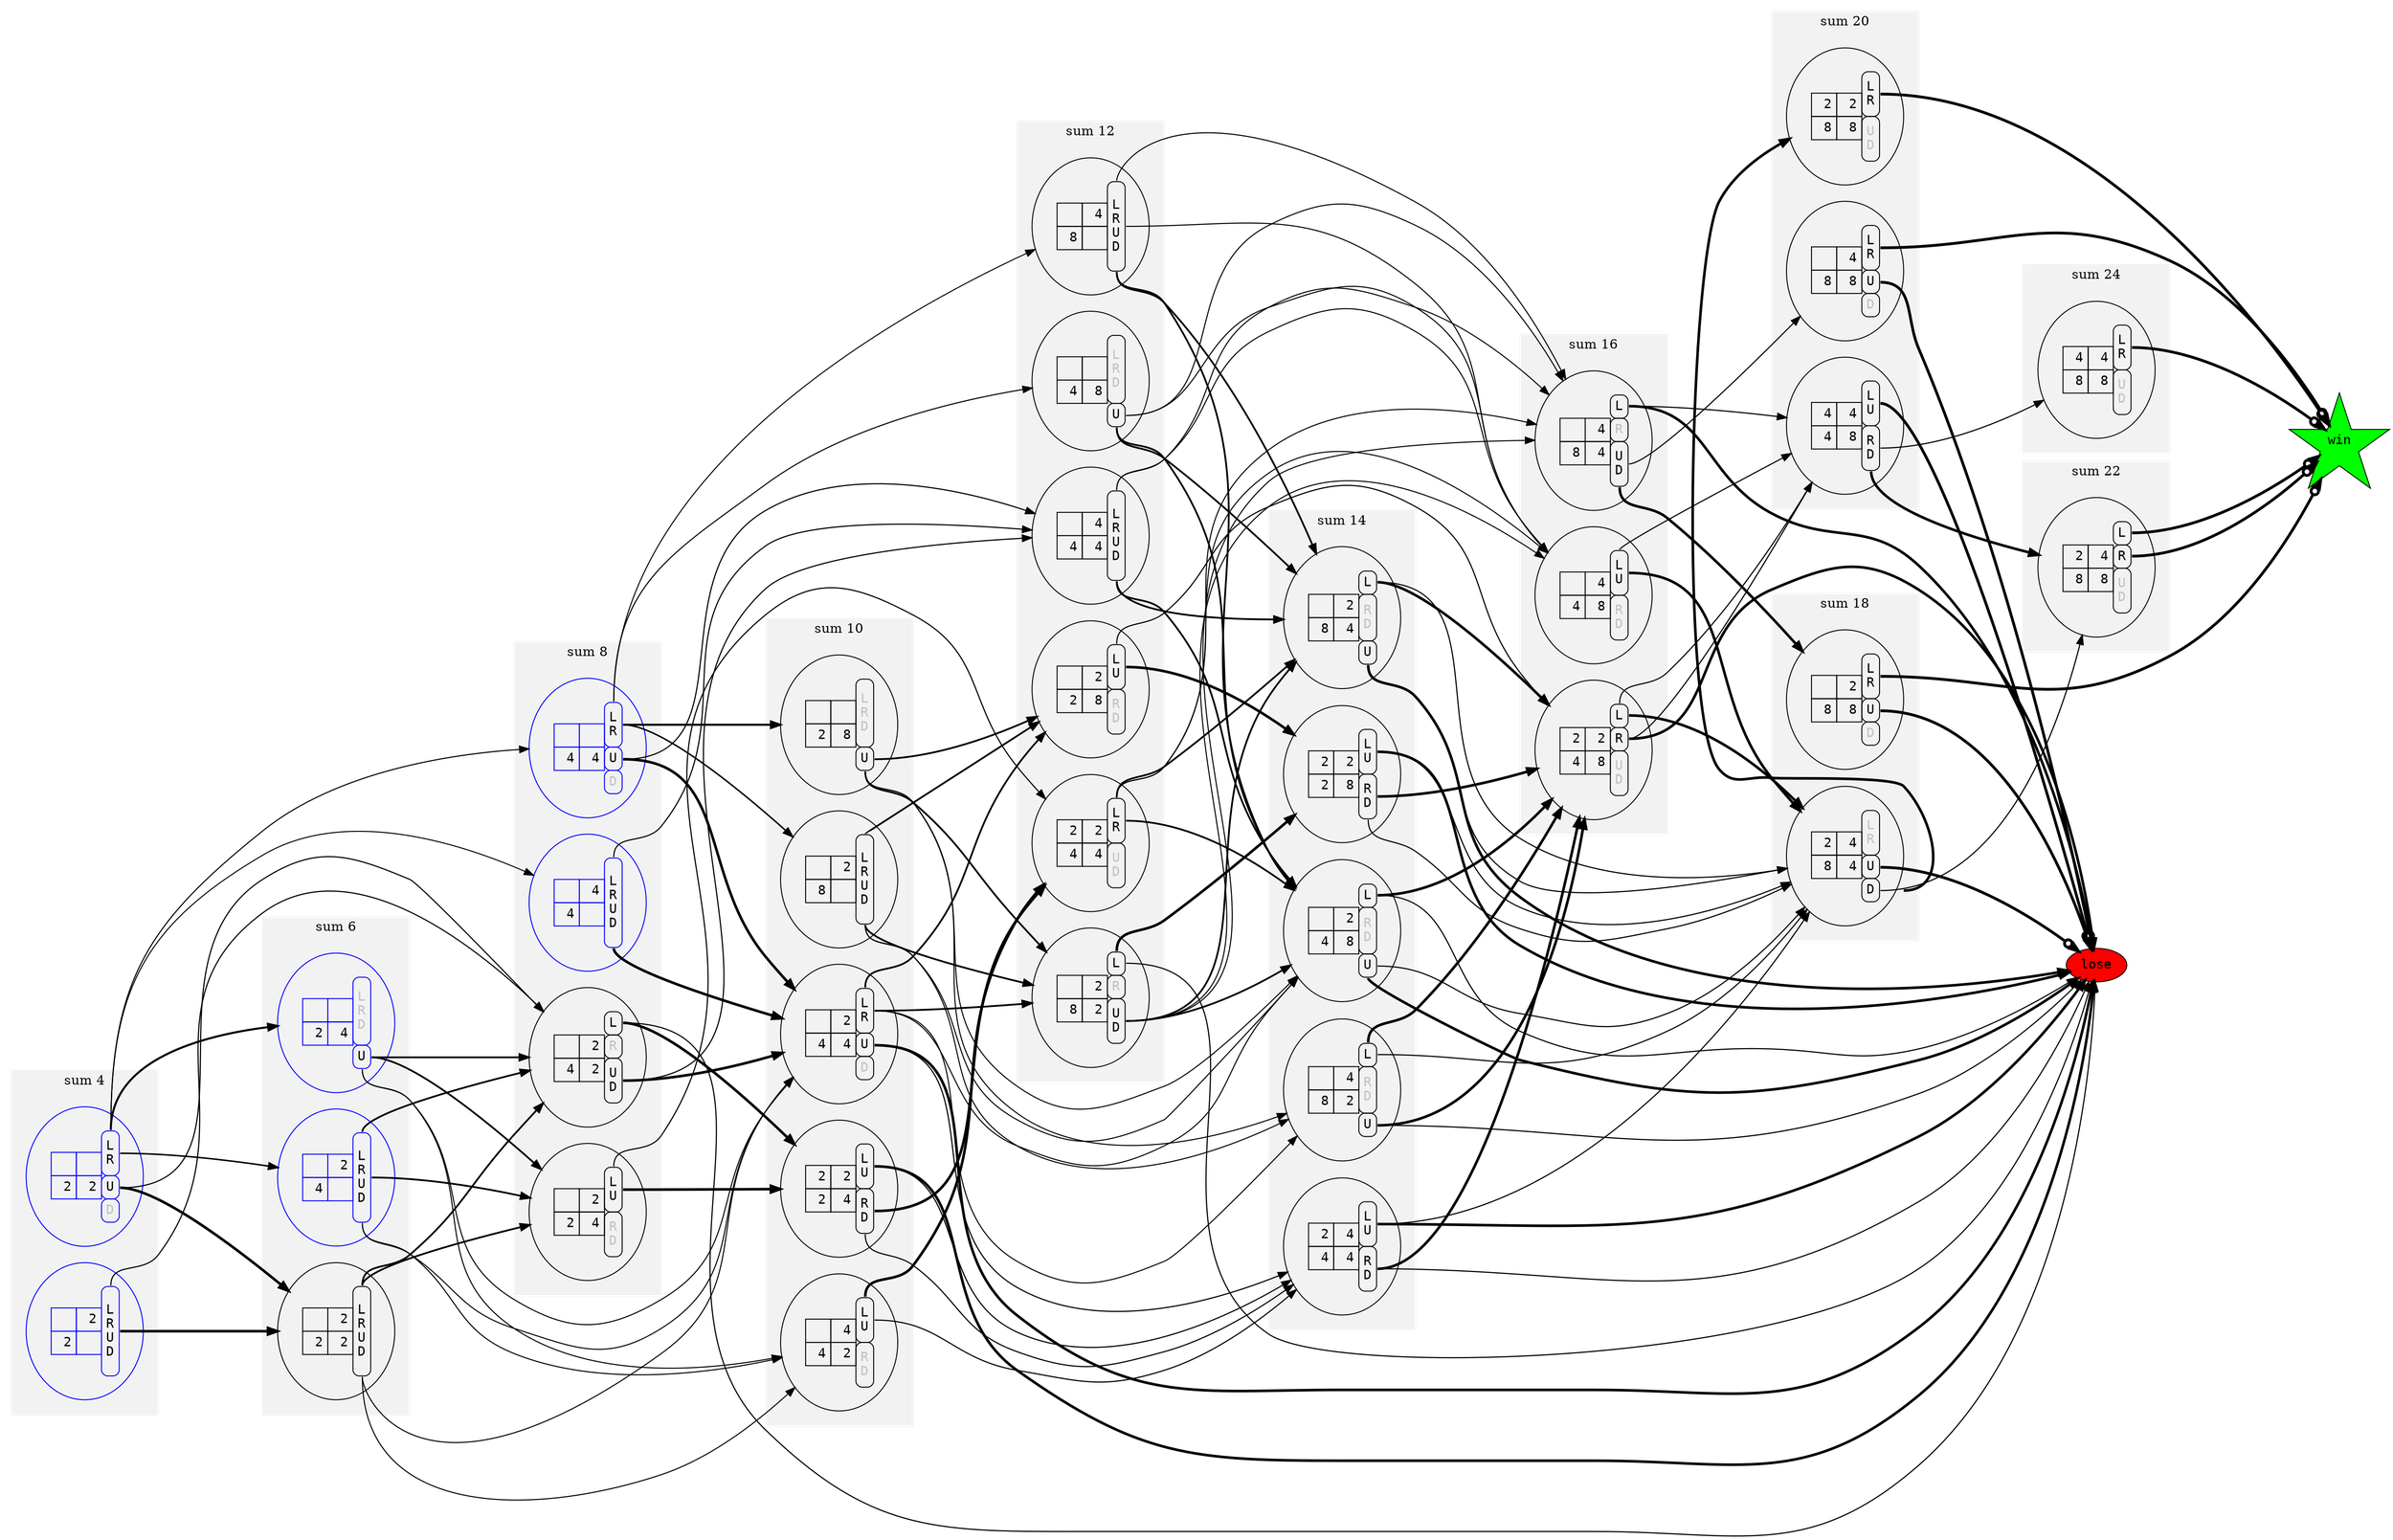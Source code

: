 digraph {
  bgcolor = transparent;
  rankdir = LR;
  nodesep = 0.25;
  ranksep = 2;
  node [fontname="Courier"];
  subgraph cluster_4 { label="sum 4"; style=filled; color=grey95; margin=16; s0_0_1_1; s0_1_1_0; }
  subgraph cluster_6 { label="sum 6"; style=filled; color=grey95; margin=16; s0_1_1_1; s0_0_1_2; s0_1_2_0; }
  subgraph cluster_8 { label="sum 8"; style=filled; color=grey95; margin=16; s0_0_2_2; s0_1_1_2; s0_1_2_1; s0_2_2_0; }
  subgraph cluster_10 { label="sum 10"; style=filled; color=grey95; margin=16; s0_1_2_2; s0_2_2_1; s1_1_1_2; s0_0_1_3; s0_1_3_0; }
  subgraph cluster_12 { label="sum 12"; style=filled; color=grey95; margin=16; s0_2_2_2; s1_1_2_2; s0_0_2_3; s0_1_1_3; s0_1_3_1; s0_2_3_0; }
  subgraph cluster_14 { label="sum 14"; style=filled; color=grey95; margin=16; s1_2_2_2; s0_1_2_3; s0_1_3_2; s0_2_3_1; s1_1_1_3; }
  subgraph cluster_16 { label="sum 16"; style=filled; color=grey95; margin=16; s0_2_2_3; s0_2_3_2; s1_1_2_3; }
  subgraph cluster_18 { label="sum 18"; style=filled; color=grey95; margin=16; s0_1_3_3; s1_2_3_2; }
  subgraph cluster_20 { label="sum 20"; style=filled; color=grey95; margin=16; s0_2_3_3; s1_1_3_3; s2_2_2_3; }
  subgraph cluster_22 { label="sum 22"; style=filled; color=grey95; margin=16; s1_2_3_3; }
  subgraph cluster_24 { label="sum 24"; style=filled; color=grey95; margin=16; s2_2_3_3; }
  s0_0_0_0 [label="lose", style=filled, fillcolor=red];
  s0_0_0_4 [label="win", shape=star, style=filled, fillcolor=green];
  s0_0_1_1 [color="blue", label=<<TABLE CELLSPACING="0" CELLPADDING="4" BORDER="0">
  <TR>
    <TD COLSPAN="2">&nbsp;</TD>
    <TD BORDER="1" ROWSPAN="2" STYLE="ROUNDED" PORT="left_right">L<BR/>R</TD>
  </TR>
  <TR>
    <TD BORDER="1">&nbsp;&nbsp;</TD>
    <TD BORDER="1">&nbsp;&nbsp;</TD>
    
  </TR>
  <TR>
    <TD BORDER="1">&nbsp;2</TD>
    <TD BORDER="1">&nbsp;2</TD>
    <TD BORDER="1" ROWSPAN="1" STYLE="ROUNDED" PORT="up">U</TD>
  </TR>
  <TR>
    <TD COLSPAN="2" BORDER="0">&nbsp;</TD>
    <TD BORDER="1" ROWSPAN="1" STYLE="ROUNDED"><FONT COLOR="grey">D</FONT></TD>
  </TR>
</TABLE>>];
  s0_1_1_0 [color="blue", label=<<TABLE CELLSPACING="0" CELLPADDING="4" BORDER="0">
  <TR>
    <TD COLSPAN="2">&nbsp;</TD>
    <TD BORDER="1" ROWSPAN="4" STYLE="ROUNDED" PORT="left_right_up_down">L<BR/>R<BR/>U<BR/>D</TD>
  </TR>
  <TR>
    <TD BORDER="1">&nbsp;&nbsp;</TD>
    <TD BORDER="1">&nbsp;2</TD>
    
  </TR>
  <TR>
    <TD BORDER="1">&nbsp;2</TD>
    <TD BORDER="1">&nbsp;&nbsp;</TD>
    
  </TR>
  <TR>
    <TD COLSPAN="2" BORDER="0">&nbsp;</TD>
    
  </TR>
</TABLE>>];
  s0_1_1_1 [label=<<TABLE CELLSPACING="0" CELLPADDING="4" BORDER="0">
  <TR>
    <TD COLSPAN="2">&nbsp;</TD>
    <TD BORDER="1" ROWSPAN="4" STYLE="ROUNDED" PORT="left_right_up_down">L<BR/>R<BR/>U<BR/>D</TD>
  </TR>
  <TR>
    <TD BORDER="1">&nbsp;&nbsp;</TD>
    <TD BORDER="1">&nbsp;2</TD>
    
  </TR>
  <TR>
    <TD BORDER="1">&nbsp;2</TD>
    <TD BORDER="1">&nbsp;2</TD>
    
  </TR>
  <TR>
    <TD COLSPAN="2" BORDER="0">&nbsp;</TD>
    
  </TR>
</TABLE>>];
  s0_0_1_2 [color="blue", label=<<TABLE CELLSPACING="0" CELLPADDING="4" BORDER="0">
  <TR>
    <TD COLSPAN="2">&nbsp;</TD>
    <TD BORDER="1" ROWSPAN="3" STYLE="ROUNDED"><FONT COLOR="grey">L<BR/>R<BR/>D</FONT></TD>
  </TR>
  <TR>
    <TD BORDER="1">&nbsp;&nbsp;</TD>
    <TD BORDER="1">&nbsp;&nbsp;</TD>
    
  </TR>
  <TR>
    <TD BORDER="1">&nbsp;2</TD>
    <TD BORDER="1">&nbsp;4</TD>
    
  </TR>
  <TR>
    <TD COLSPAN="2" BORDER="0">&nbsp;</TD>
    <TD BORDER="1" ROWSPAN="1" STYLE="ROUNDED" PORT="up">U</TD>
  </TR>
</TABLE>>];
  s0_1_2_0 [color="blue", label=<<TABLE CELLSPACING="0" CELLPADDING="4" BORDER="0">
  <TR>
    <TD COLSPAN="2">&nbsp;</TD>
    <TD BORDER="1" ROWSPAN="4" STYLE="ROUNDED" PORT="left_right_up_down">L<BR/>R<BR/>U<BR/>D</TD>
  </TR>
  <TR>
    <TD BORDER="1">&nbsp;&nbsp;</TD>
    <TD BORDER="1">&nbsp;2</TD>
    
  </TR>
  <TR>
    <TD BORDER="1">&nbsp;4</TD>
    <TD BORDER="1">&nbsp;&nbsp;</TD>
    
  </TR>
  <TR>
    <TD COLSPAN="2" BORDER="0">&nbsp;</TD>
    
  </TR>
</TABLE>>];
  s0_0_2_2 [color="blue", label=<<TABLE CELLSPACING="0" CELLPADDING="4" BORDER="0">
  <TR>
    <TD COLSPAN="2">&nbsp;</TD>
    <TD BORDER="1" ROWSPAN="2" STYLE="ROUNDED" PORT="left_right">L<BR/>R</TD>
  </TR>
  <TR>
    <TD BORDER="1">&nbsp;&nbsp;</TD>
    <TD BORDER="1">&nbsp;&nbsp;</TD>
    
  </TR>
  <TR>
    <TD BORDER="1">&nbsp;4</TD>
    <TD BORDER="1">&nbsp;4</TD>
    <TD BORDER="1" ROWSPAN="1" STYLE="ROUNDED" PORT="up">U</TD>
  </TR>
  <TR>
    <TD COLSPAN="2" BORDER="0">&nbsp;</TD>
    <TD BORDER="1" ROWSPAN="1" STYLE="ROUNDED"><FONT COLOR="grey">D</FONT></TD>
  </TR>
</TABLE>>];
  s0_1_1_2 [label=<<TABLE CELLSPACING="0" CELLPADDING="4" BORDER="0">
  <TR>
    <TD COLSPAN="2">&nbsp;</TD>
    <TD BORDER="1" ROWSPAN="2" STYLE="ROUNDED" PORT="left_up">L<BR/>U</TD>
  </TR>
  <TR>
    <TD BORDER="1">&nbsp;&nbsp;</TD>
    <TD BORDER="1">&nbsp;2</TD>
    
  </TR>
  <TR>
    <TD BORDER="1">&nbsp;2</TD>
    <TD BORDER="1">&nbsp;4</TD>
    <TD BORDER="1" ROWSPAN="2" STYLE="ROUNDED"><FONT COLOR="grey">R<BR/>D</FONT></TD>
  </TR>
  <TR>
    <TD COLSPAN="2" BORDER="0">&nbsp;</TD>
    
  </TR>
</TABLE>>];
  s0_1_2_1 [label=<<TABLE CELLSPACING="0" CELLPADDING="4" BORDER="0">
  <TR>
    <TD COLSPAN="2">&nbsp;</TD>
    <TD BORDER="1" ROWSPAN="1" STYLE="ROUNDED" PORT="left">L</TD>
  </TR>
  <TR>
    <TD BORDER="1">&nbsp;&nbsp;</TD>
    <TD BORDER="1">&nbsp;2</TD>
    <TD BORDER="1" ROWSPAN="1" STYLE="ROUNDED"><FONT COLOR="grey">R</FONT></TD>
  </TR>
  <TR>
    <TD BORDER="1">&nbsp;4</TD>
    <TD BORDER="1">&nbsp;2</TD>
    <TD BORDER="1" ROWSPAN="2" STYLE="ROUNDED" PORT="up_down">U<BR/>D</TD>
  </TR>
  <TR>
    <TD COLSPAN="2" BORDER="0">&nbsp;</TD>
    
  </TR>
</TABLE>>];
  s0_2_2_0 [color="blue", label=<<TABLE CELLSPACING="0" CELLPADDING="4" BORDER="0">
  <TR>
    <TD COLSPAN="2">&nbsp;</TD>
    <TD BORDER="1" ROWSPAN="4" STYLE="ROUNDED" PORT="left_right_up_down">L<BR/>R<BR/>U<BR/>D</TD>
  </TR>
  <TR>
    <TD BORDER="1">&nbsp;&nbsp;</TD>
    <TD BORDER="1">&nbsp;4</TD>
    
  </TR>
  <TR>
    <TD BORDER="1">&nbsp;4</TD>
    <TD BORDER="1">&nbsp;&nbsp;</TD>
    
  </TR>
  <TR>
    <TD COLSPAN="2" BORDER="0">&nbsp;</TD>
    
  </TR>
</TABLE>>];
  s0_1_2_2 [label=<<TABLE CELLSPACING="0" CELLPADDING="4" BORDER="0">
  <TR>
    <TD COLSPAN="2">&nbsp;</TD>
    <TD BORDER="1" ROWSPAN="2" STYLE="ROUNDED" PORT="left_right">L<BR/>R</TD>
  </TR>
  <TR>
    <TD BORDER="1">&nbsp;&nbsp;</TD>
    <TD BORDER="1">&nbsp;2</TD>
    
  </TR>
  <TR>
    <TD BORDER="1">&nbsp;4</TD>
    <TD BORDER="1">&nbsp;4</TD>
    <TD BORDER="1" ROWSPAN="1" STYLE="ROUNDED" PORT="up">U</TD>
  </TR>
  <TR>
    <TD COLSPAN="2" BORDER="0">&nbsp;</TD>
    <TD BORDER="1" ROWSPAN="1" STYLE="ROUNDED"><FONT COLOR="grey">D</FONT></TD>
  </TR>
</TABLE>>];
  s0_2_2_1 [label=<<TABLE CELLSPACING="0" CELLPADDING="4" BORDER="0">
  <TR>
    <TD COLSPAN="2">&nbsp;</TD>
    <TD BORDER="1" ROWSPAN="2" STYLE="ROUNDED" PORT="left_up">L<BR/>U</TD>
  </TR>
  <TR>
    <TD BORDER="1">&nbsp;&nbsp;</TD>
    <TD BORDER="1">&nbsp;4</TD>
    
  </TR>
  <TR>
    <TD BORDER="1">&nbsp;4</TD>
    <TD BORDER="1">&nbsp;2</TD>
    <TD BORDER="1" ROWSPAN="2" STYLE="ROUNDED"><FONT COLOR="grey">R<BR/>D</FONT></TD>
  </TR>
  <TR>
    <TD COLSPAN="2" BORDER="0">&nbsp;</TD>
    
  </TR>
</TABLE>>];
  s1_1_1_2 [label=<<TABLE CELLSPACING="0" CELLPADDING="4" BORDER="0">
  <TR>
    <TD COLSPAN="2">&nbsp;</TD>
    <TD BORDER="1" ROWSPAN="2" STYLE="ROUNDED" PORT="left_up">L<BR/>U</TD>
  </TR>
  <TR>
    <TD BORDER="1">&nbsp;2</TD>
    <TD BORDER="1">&nbsp;2</TD>
    
  </TR>
  <TR>
    <TD BORDER="1">&nbsp;2</TD>
    <TD BORDER="1">&nbsp;4</TD>
    <TD BORDER="1" ROWSPAN="2" STYLE="ROUNDED" PORT="right_down">R<BR/>D</TD>
  </TR>
  <TR>
    <TD COLSPAN="2" BORDER="0">&nbsp;</TD>
    
  </TR>
</TABLE>>];
  s0_0_1_3 [label=<<TABLE CELLSPACING="0" CELLPADDING="4" BORDER="0">
  <TR>
    <TD COLSPAN="2">&nbsp;</TD>
    <TD BORDER="1" ROWSPAN="3" STYLE="ROUNDED"><FONT COLOR="grey">L<BR/>R<BR/>D</FONT></TD>
  </TR>
  <TR>
    <TD BORDER="1">&nbsp;&nbsp;</TD>
    <TD BORDER="1">&nbsp;&nbsp;</TD>
    
  </TR>
  <TR>
    <TD BORDER="1">&nbsp;2</TD>
    <TD BORDER="1">&nbsp;8</TD>
    
  </TR>
  <TR>
    <TD COLSPAN="2" BORDER="0">&nbsp;</TD>
    <TD BORDER="1" ROWSPAN="1" STYLE="ROUNDED" PORT="up">U</TD>
  </TR>
</TABLE>>];
  s0_1_3_0 [label=<<TABLE CELLSPACING="0" CELLPADDING="4" BORDER="0">
  <TR>
    <TD COLSPAN="2">&nbsp;</TD>
    <TD BORDER="1" ROWSPAN="4" STYLE="ROUNDED" PORT="left_right_up_down">L<BR/>R<BR/>U<BR/>D</TD>
  </TR>
  <TR>
    <TD BORDER="1">&nbsp;&nbsp;</TD>
    <TD BORDER="1">&nbsp;2</TD>
    
  </TR>
  <TR>
    <TD BORDER="1">&nbsp;8</TD>
    <TD BORDER="1">&nbsp;&nbsp;</TD>
    
  </TR>
  <TR>
    <TD COLSPAN="2" BORDER="0">&nbsp;</TD>
    
  </TR>
</TABLE>>];
  s0_2_2_2 [label=<<TABLE CELLSPACING="0" CELLPADDING="4" BORDER="0">
  <TR>
    <TD COLSPAN="2">&nbsp;</TD>
    <TD BORDER="1" ROWSPAN="4" STYLE="ROUNDED" PORT="left_right_up_down">L<BR/>R<BR/>U<BR/>D</TD>
  </TR>
  <TR>
    <TD BORDER="1">&nbsp;&nbsp;</TD>
    <TD BORDER="1">&nbsp;4</TD>
    
  </TR>
  <TR>
    <TD BORDER="1">&nbsp;4</TD>
    <TD BORDER="1">&nbsp;4</TD>
    
  </TR>
  <TR>
    <TD COLSPAN="2" BORDER="0">&nbsp;</TD>
    
  </TR>
</TABLE>>];
  s1_1_2_2 [label=<<TABLE CELLSPACING="0" CELLPADDING="4" BORDER="0">
  <TR>
    <TD COLSPAN="2">&nbsp;</TD>
    <TD BORDER="1" ROWSPAN="2" STYLE="ROUNDED" PORT="left_right">L<BR/>R</TD>
  </TR>
  <TR>
    <TD BORDER="1">&nbsp;2</TD>
    <TD BORDER="1">&nbsp;2</TD>
    
  </TR>
  <TR>
    <TD BORDER="1">&nbsp;4</TD>
    <TD BORDER="1">&nbsp;4</TD>
    <TD BORDER="1" ROWSPAN="2" STYLE="ROUNDED"><FONT COLOR="grey">U<BR/>D</FONT></TD>
  </TR>
  <TR>
    <TD COLSPAN="2" BORDER="0">&nbsp;</TD>
    
  </TR>
</TABLE>>];
  s0_0_2_3 [label=<<TABLE CELLSPACING="0" CELLPADDING="4" BORDER="0">
  <TR>
    <TD COLSPAN="2">&nbsp;</TD>
    <TD BORDER="1" ROWSPAN="3" STYLE="ROUNDED"><FONT COLOR="grey">L<BR/>R<BR/>D</FONT></TD>
  </TR>
  <TR>
    <TD BORDER="1">&nbsp;&nbsp;</TD>
    <TD BORDER="1">&nbsp;&nbsp;</TD>
    
  </TR>
  <TR>
    <TD BORDER="1">&nbsp;4</TD>
    <TD BORDER="1">&nbsp;8</TD>
    
  </TR>
  <TR>
    <TD COLSPAN="2" BORDER="0">&nbsp;</TD>
    <TD BORDER="1" ROWSPAN="1" STYLE="ROUNDED" PORT="up">U</TD>
  </TR>
</TABLE>>];
  s0_1_1_3 [label=<<TABLE CELLSPACING="0" CELLPADDING="4" BORDER="0">
  <TR>
    <TD COLSPAN="2">&nbsp;</TD>
    <TD BORDER="1" ROWSPAN="2" STYLE="ROUNDED" PORT="left_up">L<BR/>U</TD>
  </TR>
  <TR>
    <TD BORDER="1">&nbsp;&nbsp;</TD>
    <TD BORDER="1">&nbsp;2</TD>
    
  </TR>
  <TR>
    <TD BORDER="1">&nbsp;2</TD>
    <TD BORDER="1">&nbsp;8</TD>
    <TD BORDER="1" ROWSPAN="2" STYLE="ROUNDED"><FONT COLOR="grey">R<BR/>D</FONT></TD>
  </TR>
  <TR>
    <TD COLSPAN="2" BORDER="0">&nbsp;</TD>
    
  </TR>
</TABLE>>];
  s0_1_3_1 [label=<<TABLE CELLSPACING="0" CELLPADDING="4" BORDER="0">
  <TR>
    <TD COLSPAN="2">&nbsp;</TD>
    <TD BORDER="1" ROWSPAN="1" STYLE="ROUNDED" PORT="left">L</TD>
  </TR>
  <TR>
    <TD BORDER="1">&nbsp;&nbsp;</TD>
    <TD BORDER="1">&nbsp;2</TD>
    <TD BORDER="1" ROWSPAN="1" STYLE="ROUNDED"><FONT COLOR="grey">R</FONT></TD>
  </TR>
  <TR>
    <TD BORDER="1">&nbsp;8</TD>
    <TD BORDER="1">&nbsp;2</TD>
    <TD BORDER="1" ROWSPAN="2" STYLE="ROUNDED" PORT="up_down">U<BR/>D</TD>
  </TR>
  <TR>
    <TD COLSPAN="2" BORDER="0">&nbsp;</TD>
    
  </TR>
</TABLE>>];
  s0_2_3_0 [label=<<TABLE CELLSPACING="0" CELLPADDING="4" BORDER="0">
  <TR>
    <TD COLSPAN="2">&nbsp;</TD>
    <TD BORDER="1" ROWSPAN="4" STYLE="ROUNDED" PORT="left_right_up_down">L<BR/>R<BR/>U<BR/>D</TD>
  </TR>
  <TR>
    <TD BORDER="1">&nbsp;&nbsp;</TD>
    <TD BORDER="1">&nbsp;4</TD>
    
  </TR>
  <TR>
    <TD BORDER="1">&nbsp;8</TD>
    <TD BORDER="1">&nbsp;&nbsp;</TD>
    
  </TR>
  <TR>
    <TD COLSPAN="2" BORDER="0">&nbsp;</TD>
    
  </TR>
</TABLE>>];
  s1_2_2_2 [label=<<TABLE CELLSPACING="0" CELLPADDING="4" BORDER="0">
  <TR>
    <TD COLSPAN="2">&nbsp;</TD>
    <TD BORDER="1" ROWSPAN="2" STYLE="ROUNDED" PORT="left_up">L<BR/>U</TD>
  </TR>
  <TR>
    <TD BORDER="1">&nbsp;2</TD>
    <TD BORDER="1">&nbsp;4</TD>
    
  </TR>
  <TR>
    <TD BORDER="1">&nbsp;4</TD>
    <TD BORDER="1">&nbsp;4</TD>
    <TD BORDER="1" ROWSPAN="2" STYLE="ROUNDED" PORT="right_down">R<BR/>D</TD>
  </TR>
  <TR>
    <TD COLSPAN="2" BORDER="0">&nbsp;</TD>
    
  </TR>
</TABLE>>];
  s0_1_2_3 [label=<<TABLE CELLSPACING="0" CELLPADDING="4" BORDER="0">
  <TR>
    <TD COLSPAN="2">&nbsp;</TD>
    <TD BORDER="1" ROWSPAN="1" STYLE="ROUNDED" PORT="left">L</TD>
  </TR>
  <TR>
    <TD BORDER="1">&nbsp;&nbsp;</TD>
    <TD BORDER="1">&nbsp;2</TD>
    <TD BORDER="1" ROWSPAN="2" STYLE="ROUNDED"><FONT COLOR="grey">R<BR/>D</FONT></TD>
  </TR>
  <TR>
    <TD BORDER="1">&nbsp;4</TD>
    <TD BORDER="1">&nbsp;8</TD>
    
  </TR>
  <TR>
    <TD COLSPAN="2" BORDER="0">&nbsp;</TD>
    <TD BORDER="1" ROWSPAN="1" STYLE="ROUNDED" PORT="up">U</TD>
  </TR>
</TABLE>>];
  s0_1_3_2 [label=<<TABLE CELLSPACING="0" CELLPADDING="4" BORDER="0">
  <TR>
    <TD COLSPAN="2">&nbsp;</TD>
    <TD BORDER="1" ROWSPAN="1" STYLE="ROUNDED" PORT="left">L</TD>
  </TR>
  <TR>
    <TD BORDER="1">&nbsp;&nbsp;</TD>
    <TD BORDER="1">&nbsp;2</TD>
    <TD BORDER="1" ROWSPAN="2" STYLE="ROUNDED"><FONT COLOR="grey">R<BR/>D</FONT></TD>
  </TR>
  <TR>
    <TD BORDER="1">&nbsp;8</TD>
    <TD BORDER="1">&nbsp;4</TD>
    
  </TR>
  <TR>
    <TD COLSPAN="2" BORDER="0">&nbsp;</TD>
    <TD BORDER="1" ROWSPAN="1" STYLE="ROUNDED" PORT="up">U</TD>
  </TR>
</TABLE>>];
  s0_2_3_1 [label=<<TABLE CELLSPACING="0" CELLPADDING="4" BORDER="0">
  <TR>
    <TD COLSPAN="2">&nbsp;</TD>
    <TD BORDER="1" ROWSPAN="1" STYLE="ROUNDED" PORT="left">L</TD>
  </TR>
  <TR>
    <TD BORDER="1">&nbsp;&nbsp;</TD>
    <TD BORDER="1">&nbsp;4</TD>
    <TD BORDER="1" ROWSPAN="2" STYLE="ROUNDED"><FONT COLOR="grey">R<BR/>D</FONT></TD>
  </TR>
  <TR>
    <TD BORDER="1">&nbsp;8</TD>
    <TD BORDER="1">&nbsp;2</TD>
    
  </TR>
  <TR>
    <TD COLSPAN="2" BORDER="0">&nbsp;</TD>
    <TD BORDER="1" ROWSPAN="1" STYLE="ROUNDED" PORT="up">U</TD>
  </TR>
</TABLE>>];
  s1_1_1_3 [label=<<TABLE CELLSPACING="0" CELLPADDING="4" BORDER="0">
  <TR>
    <TD COLSPAN="2">&nbsp;</TD>
    <TD BORDER="1" ROWSPAN="2" STYLE="ROUNDED" PORT="left_up">L<BR/>U</TD>
  </TR>
  <TR>
    <TD BORDER="1">&nbsp;2</TD>
    <TD BORDER="1">&nbsp;2</TD>
    
  </TR>
  <TR>
    <TD BORDER="1">&nbsp;2</TD>
    <TD BORDER="1">&nbsp;8</TD>
    <TD BORDER="1" ROWSPAN="2" STYLE="ROUNDED" PORT="right_down">R<BR/>D</TD>
  </TR>
  <TR>
    <TD COLSPAN="2" BORDER="0">&nbsp;</TD>
    
  </TR>
</TABLE>>];
  s0_2_2_3 [label=<<TABLE CELLSPACING="0" CELLPADDING="4" BORDER="0">
  <TR>
    <TD COLSPAN="2">&nbsp;</TD>
    <TD BORDER="1" ROWSPAN="2" STYLE="ROUNDED" PORT="left_up">L<BR/>U</TD>
  </TR>
  <TR>
    <TD BORDER="1">&nbsp;&nbsp;</TD>
    <TD BORDER="1">&nbsp;4</TD>
    
  </TR>
  <TR>
    <TD BORDER="1">&nbsp;4</TD>
    <TD BORDER="1">&nbsp;8</TD>
    <TD BORDER="1" ROWSPAN="2" STYLE="ROUNDED"><FONT COLOR="grey">R<BR/>D</FONT></TD>
  </TR>
  <TR>
    <TD COLSPAN="2" BORDER="0">&nbsp;</TD>
    
  </TR>
</TABLE>>];
  s0_2_3_2 [label=<<TABLE CELLSPACING="0" CELLPADDING="4" BORDER="0">
  <TR>
    <TD COLSPAN="2">&nbsp;</TD>
    <TD BORDER="1" ROWSPAN="1" STYLE="ROUNDED" PORT="left">L</TD>
  </TR>
  <TR>
    <TD BORDER="1">&nbsp;&nbsp;</TD>
    <TD BORDER="1">&nbsp;4</TD>
    <TD BORDER="1" ROWSPAN="1" STYLE="ROUNDED"><FONT COLOR="grey">R</FONT></TD>
  </TR>
  <TR>
    <TD BORDER="1">&nbsp;8</TD>
    <TD BORDER="1">&nbsp;4</TD>
    <TD BORDER="1" ROWSPAN="2" STYLE="ROUNDED" PORT="up_down">U<BR/>D</TD>
  </TR>
  <TR>
    <TD COLSPAN="2" BORDER="0">&nbsp;</TD>
    
  </TR>
</TABLE>>];
  s1_1_2_3 [label=<<TABLE CELLSPACING="0" CELLPADDING="4" BORDER="0">
  <TR>
    <TD COLSPAN="2">&nbsp;</TD>
    <TD BORDER="1" ROWSPAN="1" STYLE="ROUNDED" PORT="left">L</TD>
  </TR>
  <TR>
    <TD BORDER="1">&nbsp;2</TD>
    <TD BORDER="1">&nbsp;2</TD>
    <TD BORDER="1" ROWSPAN="1" STYLE="ROUNDED" PORT="right">R</TD>
  </TR>
  <TR>
    <TD BORDER="1">&nbsp;4</TD>
    <TD BORDER="1">&nbsp;8</TD>
    <TD BORDER="1" ROWSPAN="2" STYLE="ROUNDED"><FONT COLOR="grey">U<BR/>D</FONT></TD>
  </TR>
  <TR>
    <TD COLSPAN="2" BORDER="0">&nbsp;</TD>
    
  </TR>
</TABLE>>];
  s0_1_3_3 [label=<<TABLE CELLSPACING="0" CELLPADDING="4" BORDER="0">
  <TR>
    <TD COLSPAN="2">&nbsp;</TD>
    <TD BORDER="1" ROWSPAN="2" STYLE="ROUNDED" PORT="left_right">L<BR/>R</TD>
  </TR>
  <TR>
    <TD BORDER="1">&nbsp;&nbsp;</TD>
    <TD BORDER="1">&nbsp;2</TD>
    
  </TR>
  <TR>
    <TD BORDER="1">&nbsp;8</TD>
    <TD BORDER="1">&nbsp;8</TD>
    <TD BORDER="1" ROWSPAN="1" STYLE="ROUNDED" PORT="up">U</TD>
  </TR>
  <TR>
    <TD COLSPAN="2" BORDER="0">&nbsp;</TD>
    <TD BORDER="1" ROWSPAN="1" STYLE="ROUNDED"><FONT COLOR="grey">D</FONT></TD>
  </TR>
</TABLE>>];
  s1_2_3_2 [label=<<TABLE CELLSPACING="0" CELLPADDING="4" BORDER="0">
  <TR>
    <TD COLSPAN="2">&nbsp;</TD>
    <TD BORDER="1" ROWSPAN="2" STYLE="ROUNDED"><FONT COLOR="grey">L<BR/>R</FONT></TD>
  </TR>
  <TR>
    <TD BORDER="1">&nbsp;2</TD>
    <TD BORDER="1">&nbsp;4</TD>
    
  </TR>
  <TR>
    <TD BORDER="1">&nbsp;8</TD>
    <TD BORDER="1">&nbsp;4</TD>
    <TD BORDER="1" ROWSPAN="1" STYLE="ROUNDED" PORT="up">U</TD>
  </TR>
  <TR>
    <TD COLSPAN="2" BORDER="0">&nbsp;</TD>
    <TD BORDER="1" ROWSPAN="1" STYLE="ROUNDED" PORT="down">D</TD>
  </TR>
</TABLE>>];
  s0_2_3_3 [label=<<TABLE CELLSPACING="0" CELLPADDING="4" BORDER="0">
  <TR>
    <TD COLSPAN="2">&nbsp;</TD>
    <TD BORDER="1" ROWSPAN="2" STYLE="ROUNDED" PORT="left_right">L<BR/>R</TD>
  </TR>
  <TR>
    <TD BORDER="1">&nbsp;&nbsp;</TD>
    <TD BORDER="1">&nbsp;4</TD>
    
  </TR>
  <TR>
    <TD BORDER="1">&nbsp;8</TD>
    <TD BORDER="1">&nbsp;8</TD>
    <TD BORDER="1" ROWSPAN="1" STYLE="ROUNDED" PORT="up">U</TD>
  </TR>
  <TR>
    <TD COLSPAN="2" BORDER="0">&nbsp;</TD>
    <TD BORDER="1" ROWSPAN="1" STYLE="ROUNDED"><FONT COLOR="grey">D</FONT></TD>
  </TR>
</TABLE>>];
  s1_1_3_3 [label=<<TABLE CELLSPACING="0" CELLPADDING="4" BORDER="0">
  <TR>
    <TD COLSPAN="2">&nbsp;</TD>
    <TD BORDER="1" ROWSPAN="2" STYLE="ROUNDED" PORT="left_right">L<BR/>R</TD>
  </TR>
  <TR>
    <TD BORDER="1">&nbsp;2</TD>
    <TD BORDER="1">&nbsp;2</TD>
    
  </TR>
  <TR>
    <TD BORDER="1">&nbsp;8</TD>
    <TD BORDER="1">&nbsp;8</TD>
    <TD BORDER="1" ROWSPAN="2" STYLE="ROUNDED"><FONT COLOR="grey">U<BR/>D</FONT></TD>
  </TR>
  <TR>
    <TD COLSPAN="2" BORDER="0">&nbsp;</TD>
    
  </TR>
</TABLE>>];
  s2_2_2_3 [label=<<TABLE CELLSPACING="0" CELLPADDING="4" BORDER="0">
  <TR>
    <TD COLSPAN="2">&nbsp;</TD>
    <TD BORDER="1" ROWSPAN="2" STYLE="ROUNDED" PORT="left_up">L<BR/>U</TD>
  </TR>
  <TR>
    <TD BORDER="1">&nbsp;4</TD>
    <TD BORDER="1">&nbsp;4</TD>
    
  </TR>
  <TR>
    <TD BORDER="1">&nbsp;4</TD>
    <TD BORDER="1">&nbsp;8</TD>
    <TD BORDER="1" ROWSPAN="2" STYLE="ROUNDED" PORT="right_down">R<BR/>D</TD>
  </TR>
  <TR>
    <TD COLSPAN="2" BORDER="0">&nbsp;</TD>
    
  </TR>
</TABLE>>];
  s1_2_3_3 [label=<<TABLE CELLSPACING="0" CELLPADDING="4" BORDER="0">
  <TR>
    <TD COLSPAN="2">&nbsp;</TD>
    <TD BORDER="1" ROWSPAN="1" STYLE="ROUNDED" PORT="left">L</TD>
  </TR>
  <TR>
    <TD BORDER="1">&nbsp;2</TD>
    <TD BORDER="1">&nbsp;4</TD>
    <TD BORDER="1" ROWSPAN="1" STYLE="ROUNDED" PORT="right">R</TD>
  </TR>
  <TR>
    <TD BORDER="1">&nbsp;8</TD>
    <TD BORDER="1">&nbsp;8</TD>
    <TD BORDER="1" ROWSPAN="2" STYLE="ROUNDED"><FONT COLOR="grey">U<BR/>D</FONT></TD>
  </TR>
  <TR>
    <TD COLSPAN="2" BORDER="0">&nbsp;</TD>
    
  </TR>
</TABLE>>];
  s2_2_3_3 [label=<<TABLE CELLSPACING="0" CELLPADDING="4" BORDER="0">
  <TR>
    <TD COLSPAN="2">&nbsp;</TD>
    <TD BORDER="1" ROWSPAN="2" STYLE="ROUNDED" PORT="left_right">L<BR/>R</TD>
  </TR>
  <TR>
    <TD BORDER="1">&nbsp;4</TD>
    <TD BORDER="1">&nbsp;4</TD>
    
  </TR>
  <TR>
    <TD BORDER="1">&nbsp;8</TD>
    <TD BORDER="1">&nbsp;8</TD>
    <TD BORDER="1" ROWSPAN="2" STYLE="ROUNDED"><FONT COLOR="grey">U<BR/>D</FONT></TD>
  </TR>
  <TR>
    <TD COLSPAN="2" BORDER="0">&nbsp;</TD>
    
  </TR>
</TABLE>>];
  s0_0_1_1 -> s0_0_1_2 [weight=60, penwidth=2.2, tooltip="0.600", tailport="left_right"];
  s0_0_1_1 -> s0_0_2_2 [weight=7, penwidth=1.1333333333333333, tooltip="0.067", tailport="left_right"];
  s0_0_1_1 -> s0_1_2_0 [weight=30, penwidth=1.6, tooltip="0.300", tailport="left_right"];
  s0_0_1_1 -> s0_2_2_0 [weight=3, penwidth=1.0666666666666667, tooltip="0.033", tailport="left_right"];
  s0_0_1_1 -> s0_1_1_1 [weight=90, penwidth=2.8, tooltip="0.900", tailport="up"];
  s0_0_1_1 -> s0_1_2_1 [weight=10, penwidth=1.2, tooltip="0.100", tailport="up"];
  s0_1_1_0 -> s0_1_1_1 [weight=90, penwidth=2.8, tooltip="0.900", tailport="left_right_up_down"];
  s0_1_1_0 -> s0_1_2_1 [weight=10, penwidth=1.2, tooltip="0.100", tailport="left_right_up_down"];
  s0_1_1_1 -> s0_1_1_2 [weight=45, penwidth=1.9, tooltip="0.450", tailport="left_right_up_down"];
  s0_1_1_1 -> s0_1_2_1 [weight=45, penwidth=1.9, tooltip="0.450", tailport="left_right_up_down"];
  s0_1_1_1 -> s0_1_2_2 [weight=5, penwidth=1.1, tooltip="0.050", tailport="left_right_up_down"];
  s0_1_1_1 -> s0_2_2_1 [weight=5, penwidth=1.1, tooltip="0.050", tailport="left_right_up_down"];
  s0_0_1_2 -> s0_1_1_2 [weight=45, penwidth=1.9, tooltip="0.450", tailport="up"];
  s0_0_1_2 -> s0_1_2_1 [weight=45, penwidth=1.9, tooltip="0.450", tailport="up"];
  s0_0_1_2 -> s0_1_2_2 [weight=5, penwidth=1.1, tooltip="0.050", tailport="up"];
  s0_0_1_2 -> s0_2_2_1 [weight=5, penwidth=1.1, tooltip="0.050", tailport="up"];
  s0_1_2_0 -> s0_1_1_2 [weight=45, penwidth=1.9, tooltip="0.450", tailport="left_right_up_down"];
  s0_1_2_0 -> s0_1_2_1 [weight=45, penwidth=1.9, tooltip="0.450", tailport="left_right_up_down"];
  s0_1_2_0 -> s0_1_2_2 [weight=5, penwidth=1.1, tooltip="0.050", tailport="left_right_up_down"];
  s0_1_2_0 -> s0_2_2_1 [weight=5, penwidth=1.1, tooltip="0.050", tailport="left_right_up_down"];
  s0_0_2_2 -> s0_0_1_3 [weight=60, penwidth=2.2, tooltip="0.600", tailport="left_right"];
  s0_0_2_2 -> s0_0_2_3 [weight=7, penwidth=1.1333333333333333, tooltip="0.067", tailport="left_right"];
  s0_0_2_2 -> s0_1_3_0 [weight=30, penwidth=1.6, tooltip="0.300", tailport="left_right"];
  s0_0_2_2 -> s0_2_3_0 [weight=3, penwidth=1.0666666666666667, tooltip="0.033", tailport="left_right"];
  s0_0_2_2 -> s0_1_2_2 [weight=90, penwidth=2.8, tooltip="0.900", tailport="up"];
  s0_0_2_2 -> s0_2_2_2 [weight=10, penwidth=1.2, tooltip="0.100", tailport="up"];
  s0_1_1_2 -> s1_1_1_2 [weight=90, penwidth=2.8, tooltip="0.900", tailport="left_up"];
  s0_1_1_2 -> s1_1_2_2 [weight=10, penwidth=1.2, tooltip="0.100", tailport="left_up"];
  s0_1_2_1 -> s1_1_1_2 [weight=90, penwidth=2.8, tooltip="0.900", tailport="left"];
  s0_1_2_1 -> s0_0_0_0 [weight=10, penwidth=1.2, tooltip="0.100", tailport="left"];
  s0_1_2_1 -> s0_1_2_2 [weight=90, penwidth=2.8, tooltip="0.900", tailport="up_down"];
  s0_1_2_1 -> s0_2_2_2 [weight=10, penwidth=1.2, tooltip="0.100", tailport="up_down"];
  s0_2_2_0 -> s0_1_2_2 [weight=90, penwidth=2.8, tooltip="0.900", tailport="left_right_up_down"];
  s0_2_2_0 -> s0_2_2_2 [weight=10, penwidth=1.2, tooltip="0.100", tailport="left_right_up_down"];
  s0_1_2_2 -> s0_1_1_3 [weight=45, penwidth=1.9, tooltip="0.450", tailport="left_right"];
  s0_1_2_2 -> s0_1_2_3 [weight=5, penwidth=1.1, tooltip="0.050", tailport="left_right"];
  s0_1_2_2 -> s0_1_3_1 [weight=45, penwidth=1.9, tooltip="0.450", tailport="left_right"];
  s0_1_2_2 -> s0_2_3_1 [weight=5, penwidth=1.1, tooltip="0.050", tailport="left_right"];
  s0_1_2_2 -> s0_0_0_0 [weight=90, penwidth=2.8, tooltip="0.900", tailport="up"];
  s0_1_2_2 -> s1_2_2_2 [weight=10, penwidth=1.2, tooltip="0.100", tailport="up"];
  s0_2_2_1 -> s1_1_2_2 [weight=90, penwidth=2.8, tooltip="0.900", tailport="left_up"];
  s0_2_2_1 -> s1_2_2_2 [weight=10, penwidth=1.2, tooltip="0.100", tailport="left_up"];
  s1_1_1_2 -> s0_0_0_0 [weight=90, penwidth=2.8, tooltip="0.900", tailport="left_up"];
  s1_1_1_2 -> s1_2_2_2 [weight=10, penwidth=1.2, tooltip="0.100", tailport="left_up"];
  s1_1_1_2 -> s1_1_2_2 [weight=90, penwidth=2.8, tooltip="0.900", tailport="right_down"];
  s1_1_1_2 -> s1_2_2_2 [weight=10, penwidth=1.2, tooltip="0.100", tailport="right_down"];
  s0_0_1_3 -> s0_1_1_3 [weight=45, penwidth=1.9, tooltip="0.450", tailport="up"];
  s0_0_1_3 -> s0_1_2_3 [weight=5, penwidth=1.1, tooltip="0.050", tailport="up"];
  s0_0_1_3 -> s0_1_3_1 [weight=45, penwidth=1.9, tooltip="0.450", tailport="up"];
  s0_0_1_3 -> s0_2_3_1 [weight=5, penwidth=1.1, tooltip="0.050", tailport="up"];
  s0_1_3_0 -> s0_1_1_3 [weight=45, penwidth=1.9, tooltip="0.450", tailport="left_right_up_down"];
  s0_1_3_0 -> s0_1_2_3 [weight=5, penwidth=1.1, tooltip="0.050", tailport="left_right_up_down"];
  s0_1_3_0 -> s0_1_3_1 [weight=45, penwidth=1.9, tooltip="0.450", tailport="left_right_up_down"];
  s0_1_3_0 -> s0_2_3_1 [weight=5, penwidth=1.1, tooltip="0.050", tailport="left_right_up_down"];
  s0_2_2_2 -> s0_1_2_3 [weight=45, penwidth=1.9, tooltip="0.450", tailport="left_right_up_down"];
  s0_2_2_2 -> s0_1_3_2 [weight=45, penwidth=1.9, tooltip="0.450", tailport="left_right_up_down"];
  s0_2_2_2 -> s0_2_2_3 [weight=5, penwidth=1.1, tooltip="0.050", tailport="left_right_up_down"];
  s0_2_2_2 -> s0_2_3_2 [weight=5, penwidth=1.1, tooltip="0.050", tailport="left_right_up_down"];
  s1_1_2_2 -> s0_1_2_3 [weight=45, penwidth=1.9, tooltip="0.450", tailport="left_right"];
  s1_1_2_2 -> s0_1_3_2 [weight=45, penwidth=1.9, tooltip="0.450", tailport="left_right"];
  s1_1_2_2 -> s0_2_2_3 [weight=5, penwidth=1.1, tooltip="0.050", tailport="left_right"];
  s1_1_2_2 -> s0_2_3_2 [weight=5, penwidth=1.1, tooltip="0.050", tailport="left_right"];
  s0_0_2_3 -> s0_1_2_3 [weight=45, penwidth=1.9, tooltip="0.450", tailport="up"];
  s0_0_2_3 -> s0_1_3_2 [weight=45, penwidth=1.9, tooltip="0.450", tailport="up"];
  s0_0_2_3 -> s0_2_2_3 [weight=5, penwidth=1.1, tooltip="0.050", tailport="up"];
  s0_0_2_3 -> s0_2_3_2 [weight=5, penwidth=1.1, tooltip="0.050", tailport="up"];
  s0_1_1_3 -> s1_1_1_3 [weight=90, penwidth=2.8, tooltip="0.900", tailport="left_up"];
  s0_1_1_3 -> s1_1_2_3 [weight=10, penwidth=1.2, tooltip="0.100", tailport="left_up"];
  s0_1_3_1 -> s1_1_1_3 [weight=90, penwidth=2.8, tooltip="0.900", tailport="left"];
  s0_1_3_1 -> s0_0_0_0 [weight=10, penwidth=1.2, tooltip="0.100", tailport="left"];
  s0_1_3_1 -> s0_1_2_3 [weight=45, penwidth=1.9, tooltip="0.450", tailport="up_down"];
  s0_1_3_1 -> s0_1_3_2 [weight=45, penwidth=1.9, tooltip="0.450", tailport="up_down"];
  s0_1_3_1 -> s0_2_2_3 [weight=5, penwidth=1.1, tooltip="0.050", tailport="up_down"];
  s0_1_3_1 -> s0_2_3_2 [weight=5, penwidth=1.1, tooltip="0.050", tailport="up_down"];
  s0_2_3_0 -> s0_1_2_3 [weight=45, penwidth=1.9, tooltip="0.450", tailport="left_right_up_down"];
  s0_2_3_0 -> s0_1_3_2 [weight=45, penwidth=1.9, tooltip="0.450", tailport="left_right_up_down"];
  s0_2_3_0 -> s0_2_2_3 [weight=5, penwidth=1.1, tooltip="0.050", tailport="left_right_up_down"];
  s0_2_3_0 -> s0_2_3_2 [weight=5, penwidth=1.1, tooltip="0.050", tailport="left_right_up_down"];
  s1_2_2_2 -> s0_0_0_0 [weight=90, penwidth=2.8, tooltip="0.900", tailport="left_up"];
  s1_2_2_2 -> s1_2_3_2 [weight=10, penwidth=1.2, tooltip="0.100", tailport="left_up"];
  s1_2_2_2 -> s1_1_2_3 [weight=90, penwidth=2.8, tooltip="0.900", tailport="right_down"];
  s1_2_2_2 -> s0_0_0_0 [weight=10, penwidth=1.2, tooltip="0.100", tailport="right_down"];
  s0_1_2_3 -> s1_1_2_3 [weight=90, penwidth=2.8, tooltip="0.900", tailport="left"];
  s0_1_2_3 -> s0_0_0_0 [weight=10, penwidth=1.2, tooltip="0.100", tailport="left"];
  s0_1_2_3 -> s0_0_0_0 [weight=90, penwidth=2.8, tooltip="0.900", tailport="up"];
  s0_1_2_3 -> s1_2_3_2 [weight=10, penwidth=1.2, tooltip="0.100", tailport="up"];
  s0_1_3_2 -> s1_1_2_3 [weight=90, penwidth=2.8, tooltip="0.900", tailport="left"];
  s0_1_3_2 -> s1_2_3_2 [weight=10, penwidth=1.2, tooltip="0.100", tailport="left"];
  s0_1_3_2 -> s0_0_0_0 [weight=90, penwidth=2.8, tooltip="0.900", tailport="up"];
  s0_1_3_2 -> s1_2_3_2 [weight=10, penwidth=1.2, tooltip="0.100", tailport="up"];
  s0_2_3_1 -> s1_1_2_3 [weight=90, penwidth=2.8, tooltip="0.900", tailport="left"];
  s0_2_3_1 -> s1_2_3_2 [weight=10, penwidth=1.2, tooltip="0.100", tailport="left"];
  s0_2_3_1 -> s1_1_2_3 [weight=90, penwidth=2.8, tooltip="0.900", tailport="up"];
  s0_2_3_1 -> s0_0_0_0 [weight=10, penwidth=1.2, tooltip="0.100", tailport="up"];
  s1_1_1_3 -> s0_0_0_0 [weight=90, penwidth=2.8, tooltip="0.900", tailport="left_up"];
  s1_1_1_3 -> s1_2_3_2 [weight=10, penwidth=1.2, tooltip="0.100", tailport="left_up"];
  s1_1_1_3 -> s1_1_2_3 [weight=90, penwidth=2.8, tooltip="0.900", tailport="right_down"];
  s1_1_1_3 -> s1_2_3_2 [weight=10, penwidth=1.2, tooltip="0.100", tailport="right_down"];
  s0_2_2_3 -> s1_2_3_2 [weight=90, penwidth=2.8, tooltip="0.900", tailport="left_up"];
  s0_2_2_3 -> s2_2_2_3 [weight=10, penwidth=1.2, tooltip="0.100", tailport="left_up"];
  s0_2_3_2 -> s0_0_0_0 [weight=90, penwidth=2.8, tooltip="0.900", tailport="left"];
  s0_2_3_2 -> s2_2_2_3 [weight=10, penwidth=1.2, tooltip="0.100", tailport="left"];
  s0_2_3_2 -> s0_1_3_3 [weight=90, penwidth=2.8, tooltip="0.900", tailport="up_down"];
  s0_2_3_2 -> s0_2_3_3 [weight=10, penwidth=1.2, tooltip="0.100", tailport="up_down"];
  s1_1_2_3 -> s1_2_3_2 [weight=90, penwidth=2.8, tooltip="0.900", tailport="left"];
  s1_1_2_3 -> s2_2_2_3 [weight=10, penwidth=1.2, tooltip="0.100", tailport="left"];
  s1_1_2_3 -> s0_0_0_0 [weight=90, penwidth=2.8, tooltip="0.900", tailport="right"];
  s1_1_2_3 -> s2_2_2_3 [weight=10, penwidth=1.2, tooltip="0.100", tailport="right"];
  s0_1_3_3 -> s0_0_0_4 [weight=100, penwidth=3.0, arrowhead=normalodot, tooltip="1.000", tailport="left_right"];
  s0_1_3_3 -> s0_0_0_0 [weight=100, penwidth=3.0, arrowhead=normalodot, tooltip="1.000", tailport="up"];
  s1_2_3_2 -> s0_0_0_0 [weight=100, penwidth=3.0, arrowhead=normalodot, tooltip="1.000", tailport="up"];
  s1_2_3_2 -> s1_1_3_3 [weight=90, penwidth=2.8, tooltip="0.900", tailport="down"];
  s1_2_3_2 -> s1_2_3_3 [weight=10, penwidth=1.2, tooltip="0.100", tailport="down"];
  s0_2_3_3 -> s0_0_0_4 [weight=100, penwidth=3.0, arrowhead=normalodot, tooltip="1.000", tailport="left_right"];
  s0_2_3_3 -> s0_0_0_0 [weight=100, penwidth=3.0, arrowhead=normalodot, tooltip="1.000", tailport="up"];
  s1_1_3_3 -> s0_0_0_4 [weight=100, penwidth=3.0, arrowhead=normalodot, tooltip="1.000", tailport="left_right"];
  s2_2_2_3 -> s0_0_0_0 [weight=100, penwidth=3.0, arrowhead=normalodot, tooltip="1.000", tailport="left_up"];
  s2_2_2_3 -> s1_2_3_3 [weight=90, penwidth=2.8, tooltip="0.900", tailport="right_down"];
  s2_2_2_3 -> s2_2_3_3 [weight=10, penwidth=1.2, tooltip="0.100", tailport="right_down"];
  s1_2_3_3 -> s0_0_0_4 [weight=100, penwidth=3.0, arrowhead=normalodot, tooltip="1.000", tailport="left"];
  s1_2_3_3 -> s0_0_0_4 [weight=100, penwidth=3.0, arrowhead=normalodot, tooltip="1.000", tailport="right"];
  s2_2_3_3 -> s0_0_0_4 [weight=100, penwidth=3.0, arrowhead=normalodot, tooltip="1.000", tailport="left_right"];
}

